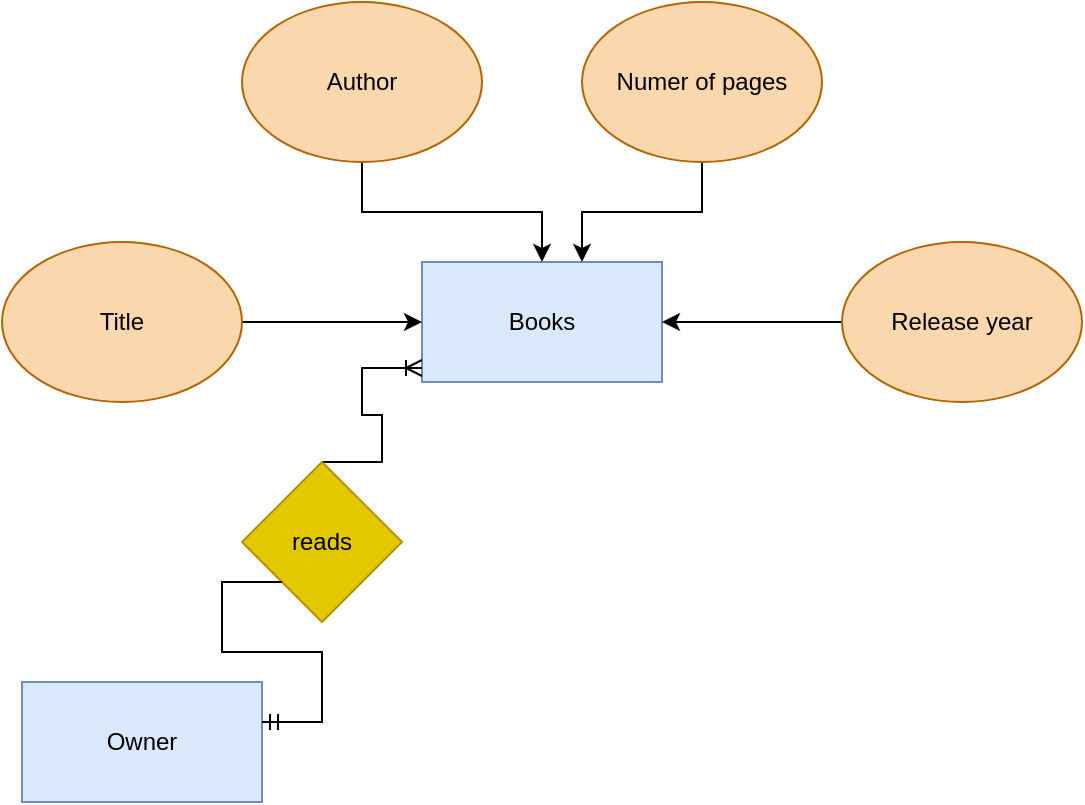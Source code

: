 <mxfile version="15.6.5" type="device"><diagram id="lF83NmzB845T5SuzU0S8" name="Page-1"><mxGraphModel dx="590" dy="356" grid="1" gridSize="10" guides="1" tooltips="1" connect="1" arrows="1" fold="1" page="1" pageScale="1" pageWidth="827" pageHeight="1169" math="0" shadow="0"><root><mxCell id="0"/><mxCell id="1" parent="0"/><mxCell id="LZjvhPwPza7jSLitDBZf-1" value="Books" style="rounded=0;whiteSpace=wrap;html=1;fillColor=#dae8fc;strokeColor=#6c8ebf;fontColor=default;" parent="1" vertex="1"><mxGeometry x="220" y="170" width="120" height="60" as="geometry"/></mxCell><mxCell id="LZjvhPwPza7jSLitDBZf-8" value="" style="edgeStyle=orthogonalEdgeStyle;rounded=0;orthogonalLoop=1;jettySize=auto;html=1;labelBackgroundColor=default;fontColor=default;strokeColor=default;" parent="1" source="LZjvhPwPza7jSLitDBZf-2" target="LZjvhPwPza7jSLitDBZf-1" edge="1"><mxGeometry relative="1" as="geometry"/></mxCell><mxCell id="LZjvhPwPza7jSLitDBZf-2" value="Title" style="ellipse;whiteSpace=wrap;html=1;fillColor=#fad7ac;strokeColor=#b46504;fontColor=default;" parent="1" vertex="1"><mxGeometry x="10" y="160" width="120" height="80" as="geometry"/></mxCell><mxCell id="LZjvhPwPza7jSLitDBZf-6" value="" style="edgeStyle=orthogonalEdgeStyle;rounded=0;orthogonalLoop=1;jettySize=auto;html=1;fontColor=default;" parent="1" source="LZjvhPwPza7jSLitDBZf-3" target="LZjvhPwPza7jSLitDBZf-1" edge="1"><mxGeometry relative="1" as="geometry"/></mxCell><mxCell id="LZjvhPwPza7jSLitDBZf-3" value="Author" style="ellipse;whiteSpace=wrap;html=1;fillColor=#fad7ac;strokeColor=#b46504;fontColor=default;" parent="1" vertex="1"><mxGeometry x="130" y="40" width="120" height="80" as="geometry"/></mxCell><mxCell id="LZjvhPwPza7jSLitDBZf-7" value="" style="edgeStyle=orthogonalEdgeStyle;rounded=0;orthogonalLoop=1;jettySize=auto;html=1;fontColor=default;strokeColor=default;labelBackgroundColor=default;" parent="1" source="LZjvhPwPza7jSLitDBZf-4" target="LZjvhPwPza7jSLitDBZf-1" edge="1"><mxGeometry relative="1" as="geometry"><Array as="points"><mxPoint x="360" y="145"/><mxPoint x="300" y="145"/></Array></mxGeometry></mxCell><mxCell id="LZjvhPwPza7jSLitDBZf-4" value="Numer of pages" style="ellipse;whiteSpace=wrap;html=1;fillColor=#fad7ac;strokeColor=#b46504;fontColor=default;" parent="1" vertex="1"><mxGeometry x="300" y="40" width="120" height="80" as="geometry"/></mxCell><mxCell id="LZjvhPwPza7jSLitDBZf-9" value="" style="edgeStyle=orthogonalEdgeStyle;rounded=0;orthogonalLoop=1;jettySize=auto;html=1;labelBackgroundColor=default;fontColor=default;strokeColor=default;" parent="1" source="LZjvhPwPza7jSLitDBZf-5" target="LZjvhPwPza7jSLitDBZf-1" edge="1"><mxGeometry relative="1" as="geometry"/></mxCell><mxCell id="LZjvhPwPza7jSLitDBZf-5" value="Release year" style="ellipse;whiteSpace=wrap;html=1;fillColor=#fad7ac;strokeColor=#b46504;fontColor=default;" parent="1" vertex="1"><mxGeometry x="430" y="160" width="120" height="80" as="geometry"/></mxCell><mxCell id="LZjvhPwPza7jSLitDBZf-10" value="Owner" style="rounded=0;whiteSpace=wrap;html=1;strokeColor=#6c8ebf;fillColor=#dae8fc;fontColor=default;" parent="1" vertex="1"><mxGeometry x="20" y="380" width="120" height="60" as="geometry"/></mxCell><mxCell id="LZjvhPwPza7jSLitDBZf-12" value="" style="edgeStyle=entityRelationEdgeStyle;fontSize=12;html=1;endArrow=ERoneToMany;startArrow=none;rounded=0;labelBackgroundColor=default;fontColor=default;strokeColor=default;exitX=0.5;exitY=0;exitDx=0;exitDy=0;" parent="1" source="LZjvhPwPza7jSLitDBZf-11" edge="1"><mxGeometry width="100" height="100" relative="1" as="geometry"><mxPoint x="250" y="320" as="sourcePoint"/><mxPoint x="220" y="223" as="targetPoint"/></mxGeometry></mxCell><mxCell id="LZjvhPwPza7jSLitDBZf-11" value="reads" style="rhombus;whiteSpace=wrap;html=1;fontColor=#000000;strokeColor=#B09500;fillColor=#e3c800;" parent="1" vertex="1"><mxGeometry x="130" y="270" width="80" height="80" as="geometry"/></mxCell><mxCell id="LZjvhPwPza7jSLitDBZf-13" value="" style="edgeStyle=entityRelationEdgeStyle;fontSize=12;html=1;endArrow=none;startArrow=ERmandOne;rounded=0;labelBackgroundColor=default;fontColor=default;strokeColor=default;entryX=0;entryY=1;entryDx=0;entryDy=0;" parent="1" target="LZjvhPwPza7jSLitDBZf-11" edge="1"><mxGeometry width="100" height="100" relative="1" as="geometry"><mxPoint x="140" y="400" as="sourcePoint"/><mxPoint x="227.56" y="232.22" as="targetPoint"/></mxGeometry></mxCell></root></mxGraphModel></diagram></mxfile>